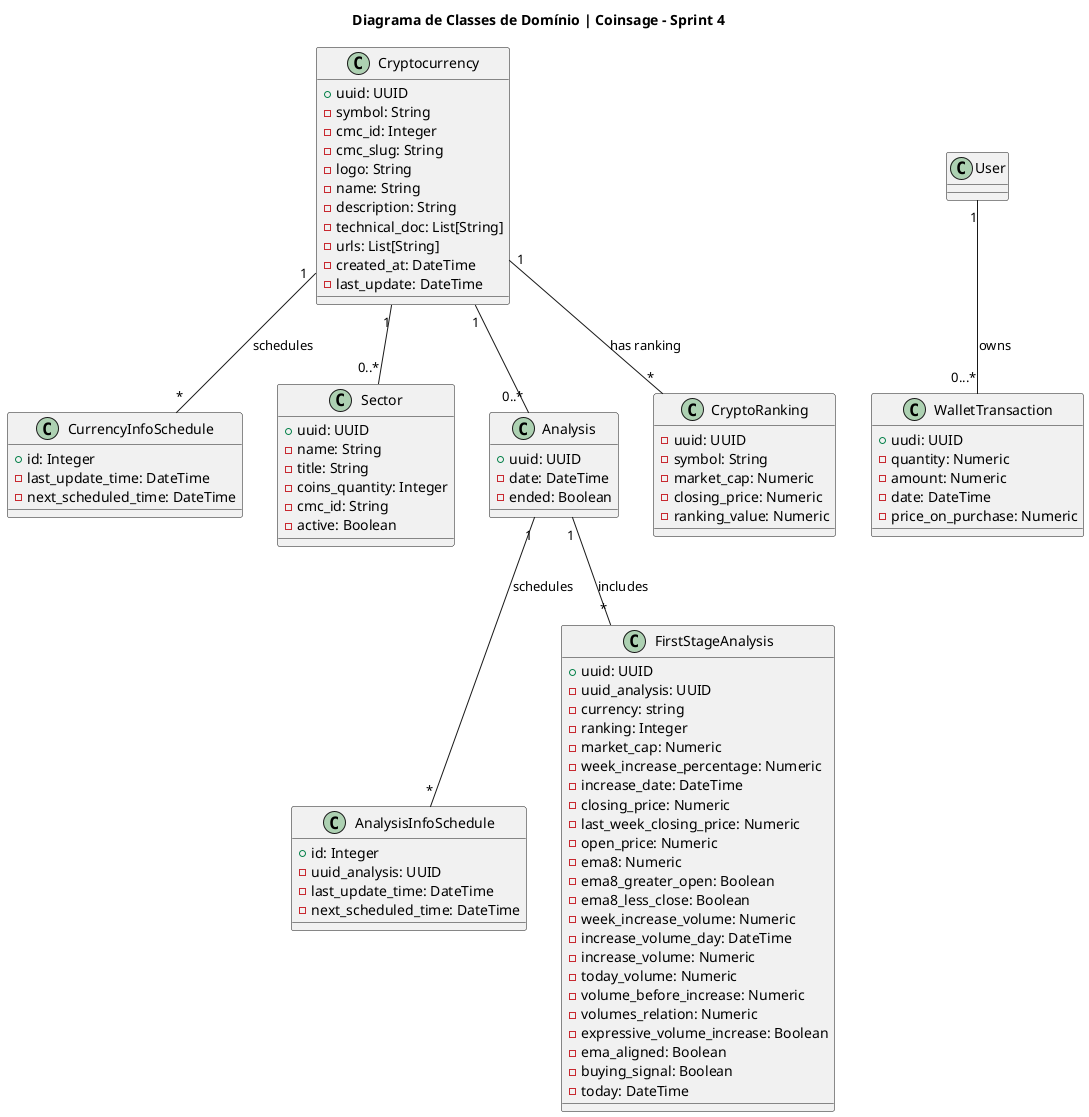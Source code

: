 @startuml Diagrama de Classes
title Diagrama de Classes de Domínio | Coinsage - Sprint 4

class Cryptocurrency {
    + uuid: UUID
    - symbol: String
    - cmc_id: Integer
    - cmc_slug: String
    - logo: String
    - name: String
    - description: String
    - technical_doc: List[String]
    - urls: List[String]
    - created_at: DateTime
    - last_update: DateTime
}

class CurrencyInfoSchedule {
    + id: Integer
    - last_update_time: DateTime
    - next_scheduled_time: DateTime

}

class Sector {
    + uuid: UUID
    - name: String
    - title: String
    - coins_quantity: Integer
    - cmc_id: String
    - active: Boolean
}

class Analysis {
    + uuid: UUID
    - date: DateTime
    - ended: Boolean
}

class User {
}

class AnalysisInfoSchedule {
    + id: Integer
    - uuid_analysis: UUID
    - last_update_time: DateTime
    - next_scheduled_time: DateTime
}

class FirstStageAnalysis {
    + uuid: UUID
    - uuid_analysis: UUID
    - currency: string
    - ranking: Integer
    - market_cap: Numeric
    - week_increase_percentage: Numeric
    - increase_date: DateTime
    - closing_price: Numeric
    - last_week_closing_price: Numeric
    - open_price: Numeric
    - ema8: Numeric
    - ema8_greater_open: Boolean
    - ema8_less_close: Boolean
    - week_increase_volume: Numeric
    - increase_volume_day: DateTime
    - increase_volume: Numeric
    - today_volume: Numeric
    - volume_before_increase: Numeric
    - volumes_relation: Numeric
    - expressive_volume_increase: Boolean
    - ema_aligned: Boolean
    - buying_signal: Boolean
    - today: DateTime
}

class WalletTransaction {
    + uudi: UUID
    - quantity: Numeric
    - amount: Numeric
    - date: DateTime
    - price_on_purchase: Numeric
}

class CryptoRanking {
    - uuid: UUID
    - symbol: String
    - market_cap: Numeric
    - closing_price: Numeric
    - ranking_value: Numeric
}

' Relações entre as classes
Cryptocurrency "1" -- "*" CurrencyInfoSchedule: schedules
Cryptocurrency "1" -- "0..*" Sector
Cryptocurrency "1" -- "0..*" Analysis
Analysis "1" -- "*" AnalysisInfoSchedule : schedules
Analysis "1" -- "*" FirstStageAnalysis : includes
User "1" -- "0...*" WalletTransaction : owns
Cryptocurrency "1" -- "*" CryptoRanking : "has ranking"

@enduml
